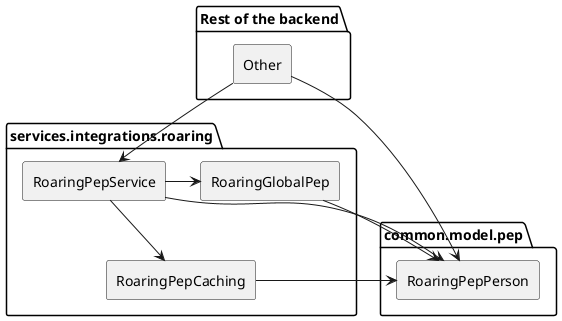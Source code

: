 @startuml previous

skinparam componentStyle rectangle

package "common.model.pep" {
	[RoaringPepPerson] as Pep
}

package "Rest of the backend" {
	[Other]
}

package "services.integrations.roaring" {
	[RoaringPepCaching] as PepCaching
	[RoaringPepService] as PepService
	[RoaringGlobalPep]
}

Other --> PepService
Other --> Pep

PepCaching --> Pep
PepService --> Pep
PepService --> PepCaching
PepService -> RoaringGlobalPep

Pep <- RoaringGlobalPep

@enduml
